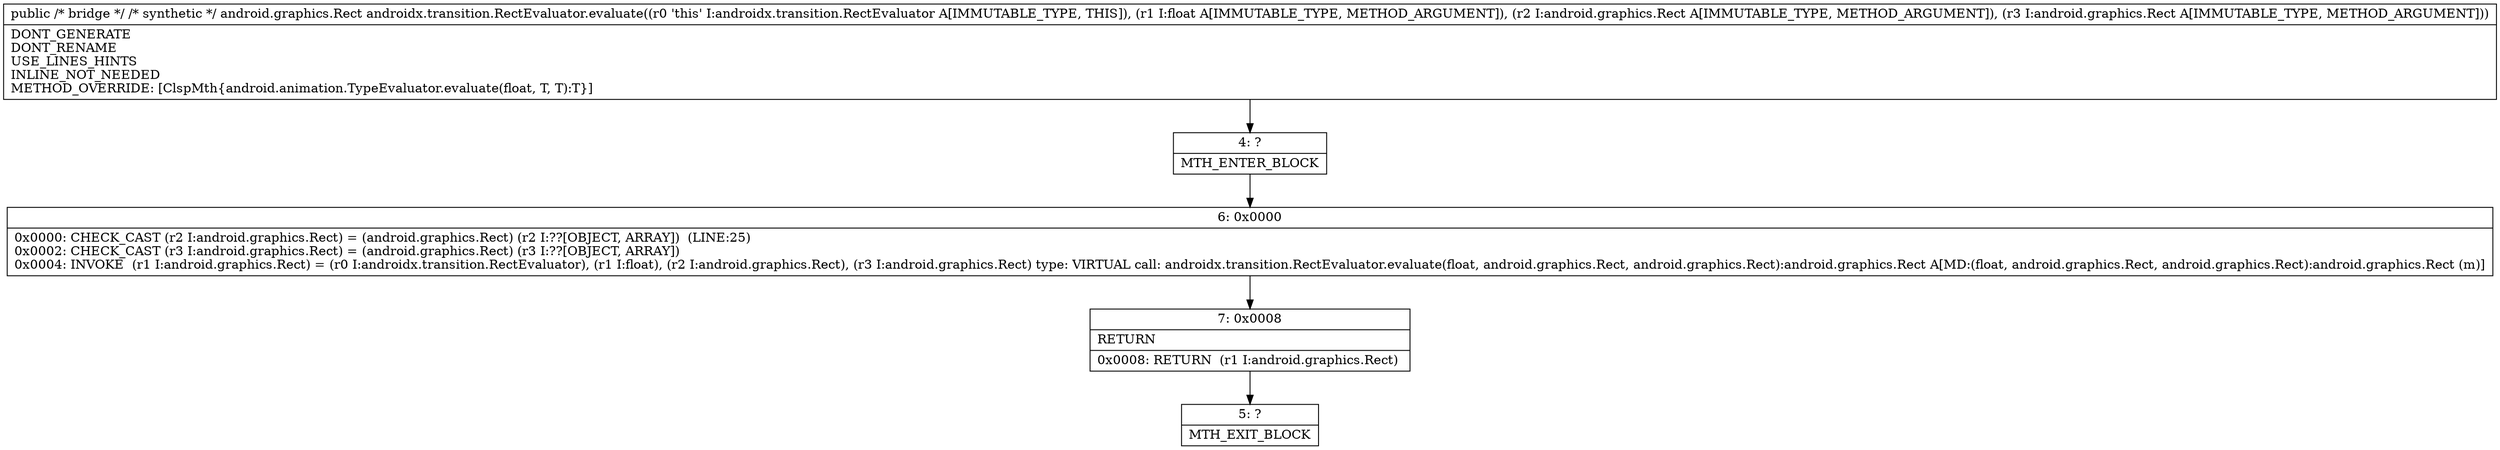 digraph "CFG forandroidx.transition.RectEvaluator.evaluate(FLjava\/lang\/Object;Ljava\/lang\/Object;)Ljava\/lang\/Object;" {
Node_4 [shape=record,label="{4\:\ ?|MTH_ENTER_BLOCK\l}"];
Node_6 [shape=record,label="{6\:\ 0x0000|0x0000: CHECK_CAST (r2 I:android.graphics.Rect) = (android.graphics.Rect) (r2 I:??[OBJECT, ARRAY])  (LINE:25)\l0x0002: CHECK_CAST (r3 I:android.graphics.Rect) = (android.graphics.Rect) (r3 I:??[OBJECT, ARRAY]) \l0x0004: INVOKE  (r1 I:android.graphics.Rect) = (r0 I:androidx.transition.RectEvaluator), (r1 I:float), (r2 I:android.graphics.Rect), (r3 I:android.graphics.Rect) type: VIRTUAL call: androidx.transition.RectEvaluator.evaluate(float, android.graphics.Rect, android.graphics.Rect):android.graphics.Rect A[MD:(float, android.graphics.Rect, android.graphics.Rect):android.graphics.Rect (m)]\l}"];
Node_7 [shape=record,label="{7\:\ 0x0008|RETURN\l|0x0008: RETURN  (r1 I:android.graphics.Rect) \l}"];
Node_5 [shape=record,label="{5\:\ ?|MTH_EXIT_BLOCK\l}"];
MethodNode[shape=record,label="{public \/* bridge *\/ \/* synthetic *\/ android.graphics.Rect androidx.transition.RectEvaluator.evaluate((r0 'this' I:androidx.transition.RectEvaluator A[IMMUTABLE_TYPE, THIS]), (r1 I:float A[IMMUTABLE_TYPE, METHOD_ARGUMENT]), (r2 I:android.graphics.Rect A[IMMUTABLE_TYPE, METHOD_ARGUMENT]), (r3 I:android.graphics.Rect A[IMMUTABLE_TYPE, METHOD_ARGUMENT]))  | DONT_GENERATE\lDONT_RENAME\lUSE_LINES_HINTS\lINLINE_NOT_NEEDED\lMETHOD_OVERRIDE: [ClspMth\{android.animation.TypeEvaluator.evaluate(float, T, T):T\}]\l}"];
MethodNode -> Node_4;Node_4 -> Node_6;
Node_6 -> Node_7;
Node_7 -> Node_5;
}

